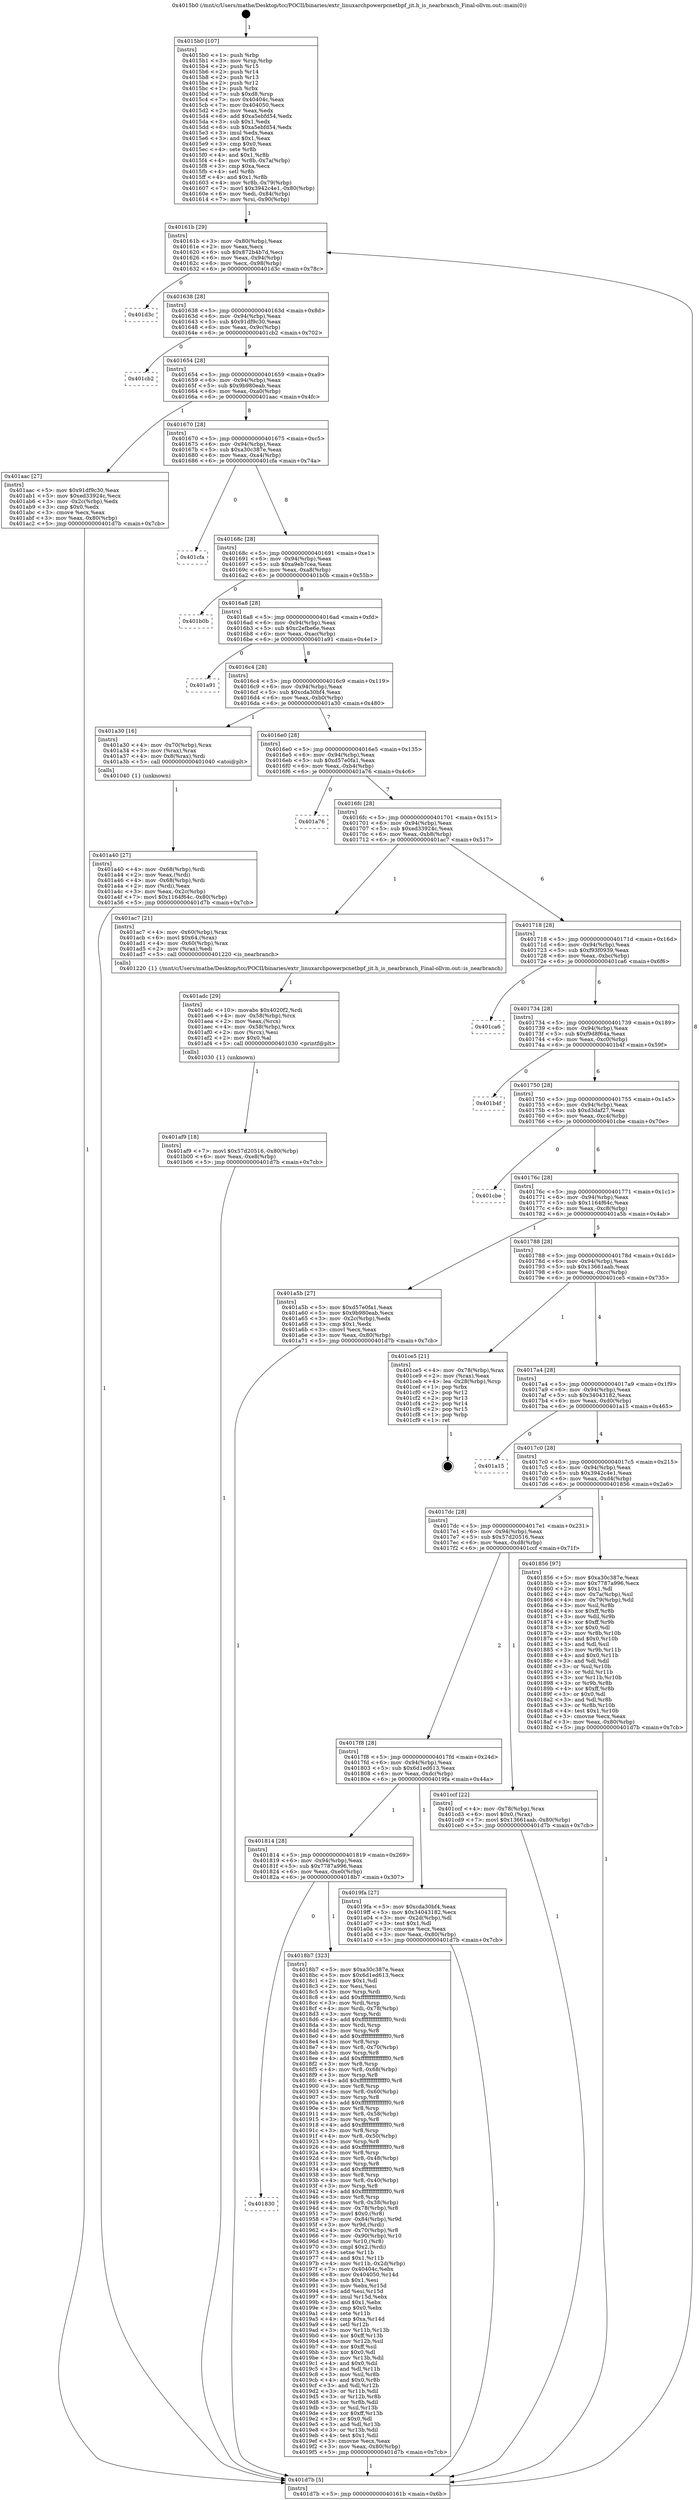 digraph "0x4015b0" {
  label = "0x4015b0 (/mnt/c/Users/mathe/Desktop/tcc/POCII/binaries/extr_linuxarchpowerpcnetbpf_jit.h_is_nearbranch_Final-ollvm.out::main(0))"
  labelloc = "t"
  node[shape=record]

  Entry [label="",width=0.3,height=0.3,shape=circle,fillcolor=black,style=filled]
  "0x40161b" [label="{
     0x40161b [29]\l
     | [instrs]\l
     &nbsp;&nbsp;0x40161b \<+3\>: mov -0x80(%rbp),%eax\l
     &nbsp;&nbsp;0x40161e \<+2\>: mov %eax,%ecx\l
     &nbsp;&nbsp;0x401620 \<+6\>: sub $0x872b4b7d,%ecx\l
     &nbsp;&nbsp;0x401626 \<+6\>: mov %eax,-0x94(%rbp)\l
     &nbsp;&nbsp;0x40162c \<+6\>: mov %ecx,-0x98(%rbp)\l
     &nbsp;&nbsp;0x401632 \<+6\>: je 0000000000401d3c \<main+0x78c\>\l
  }"]
  "0x401d3c" [label="{
     0x401d3c\l
  }", style=dashed]
  "0x401638" [label="{
     0x401638 [28]\l
     | [instrs]\l
     &nbsp;&nbsp;0x401638 \<+5\>: jmp 000000000040163d \<main+0x8d\>\l
     &nbsp;&nbsp;0x40163d \<+6\>: mov -0x94(%rbp),%eax\l
     &nbsp;&nbsp;0x401643 \<+5\>: sub $0x91df9c30,%eax\l
     &nbsp;&nbsp;0x401648 \<+6\>: mov %eax,-0x9c(%rbp)\l
     &nbsp;&nbsp;0x40164e \<+6\>: je 0000000000401cb2 \<main+0x702\>\l
  }"]
  Exit [label="",width=0.3,height=0.3,shape=circle,fillcolor=black,style=filled,peripheries=2]
  "0x401cb2" [label="{
     0x401cb2\l
  }", style=dashed]
  "0x401654" [label="{
     0x401654 [28]\l
     | [instrs]\l
     &nbsp;&nbsp;0x401654 \<+5\>: jmp 0000000000401659 \<main+0xa9\>\l
     &nbsp;&nbsp;0x401659 \<+6\>: mov -0x94(%rbp),%eax\l
     &nbsp;&nbsp;0x40165f \<+5\>: sub $0x9b980eab,%eax\l
     &nbsp;&nbsp;0x401664 \<+6\>: mov %eax,-0xa0(%rbp)\l
     &nbsp;&nbsp;0x40166a \<+6\>: je 0000000000401aac \<main+0x4fc\>\l
  }"]
  "0x401af9" [label="{
     0x401af9 [18]\l
     | [instrs]\l
     &nbsp;&nbsp;0x401af9 \<+7\>: movl $0x57d20516,-0x80(%rbp)\l
     &nbsp;&nbsp;0x401b00 \<+6\>: mov %eax,-0xe8(%rbp)\l
     &nbsp;&nbsp;0x401b06 \<+5\>: jmp 0000000000401d7b \<main+0x7cb\>\l
  }"]
  "0x401aac" [label="{
     0x401aac [27]\l
     | [instrs]\l
     &nbsp;&nbsp;0x401aac \<+5\>: mov $0x91df9c30,%eax\l
     &nbsp;&nbsp;0x401ab1 \<+5\>: mov $0xed33924c,%ecx\l
     &nbsp;&nbsp;0x401ab6 \<+3\>: mov -0x2c(%rbp),%edx\l
     &nbsp;&nbsp;0x401ab9 \<+3\>: cmp $0x0,%edx\l
     &nbsp;&nbsp;0x401abc \<+3\>: cmove %ecx,%eax\l
     &nbsp;&nbsp;0x401abf \<+3\>: mov %eax,-0x80(%rbp)\l
     &nbsp;&nbsp;0x401ac2 \<+5\>: jmp 0000000000401d7b \<main+0x7cb\>\l
  }"]
  "0x401670" [label="{
     0x401670 [28]\l
     | [instrs]\l
     &nbsp;&nbsp;0x401670 \<+5\>: jmp 0000000000401675 \<main+0xc5\>\l
     &nbsp;&nbsp;0x401675 \<+6\>: mov -0x94(%rbp),%eax\l
     &nbsp;&nbsp;0x40167b \<+5\>: sub $0xa30c387e,%eax\l
     &nbsp;&nbsp;0x401680 \<+6\>: mov %eax,-0xa4(%rbp)\l
     &nbsp;&nbsp;0x401686 \<+6\>: je 0000000000401cfa \<main+0x74a\>\l
  }"]
  "0x401adc" [label="{
     0x401adc [29]\l
     | [instrs]\l
     &nbsp;&nbsp;0x401adc \<+10\>: movabs $0x4020f2,%rdi\l
     &nbsp;&nbsp;0x401ae6 \<+4\>: mov -0x58(%rbp),%rcx\l
     &nbsp;&nbsp;0x401aea \<+2\>: mov %eax,(%rcx)\l
     &nbsp;&nbsp;0x401aec \<+4\>: mov -0x58(%rbp),%rcx\l
     &nbsp;&nbsp;0x401af0 \<+2\>: mov (%rcx),%esi\l
     &nbsp;&nbsp;0x401af2 \<+2\>: mov $0x0,%al\l
     &nbsp;&nbsp;0x401af4 \<+5\>: call 0000000000401030 \<printf@plt\>\l
     | [calls]\l
     &nbsp;&nbsp;0x401030 \{1\} (unknown)\l
  }"]
  "0x401cfa" [label="{
     0x401cfa\l
  }", style=dashed]
  "0x40168c" [label="{
     0x40168c [28]\l
     | [instrs]\l
     &nbsp;&nbsp;0x40168c \<+5\>: jmp 0000000000401691 \<main+0xe1\>\l
     &nbsp;&nbsp;0x401691 \<+6\>: mov -0x94(%rbp),%eax\l
     &nbsp;&nbsp;0x401697 \<+5\>: sub $0xa9eb7cea,%eax\l
     &nbsp;&nbsp;0x40169c \<+6\>: mov %eax,-0xa8(%rbp)\l
     &nbsp;&nbsp;0x4016a2 \<+6\>: je 0000000000401b0b \<main+0x55b\>\l
  }"]
  "0x401a40" [label="{
     0x401a40 [27]\l
     | [instrs]\l
     &nbsp;&nbsp;0x401a40 \<+4\>: mov -0x68(%rbp),%rdi\l
     &nbsp;&nbsp;0x401a44 \<+2\>: mov %eax,(%rdi)\l
     &nbsp;&nbsp;0x401a46 \<+4\>: mov -0x68(%rbp),%rdi\l
     &nbsp;&nbsp;0x401a4a \<+2\>: mov (%rdi),%eax\l
     &nbsp;&nbsp;0x401a4c \<+3\>: mov %eax,-0x2c(%rbp)\l
     &nbsp;&nbsp;0x401a4f \<+7\>: movl $0x1164f64c,-0x80(%rbp)\l
     &nbsp;&nbsp;0x401a56 \<+5\>: jmp 0000000000401d7b \<main+0x7cb\>\l
  }"]
  "0x401b0b" [label="{
     0x401b0b\l
  }", style=dashed]
  "0x4016a8" [label="{
     0x4016a8 [28]\l
     | [instrs]\l
     &nbsp;&nbsp;0x4016a8 \<+5\>: jmp 00000000004016ad \<main+0xfd\>\l
     &nbsp;&nbsp;0x4016ad \<+6\>: mov -0x94(%rbp),%eax\l
     &nbsp;&nbsp;0x4016b3 \<+5\>: sub $0xc2efbe6e,%eax\l
     &nbsp;&nbsp;0x4016b8 \<+6\>: mov %eax,-0xac(%rbp)\l
     &nbsp;&nbsp;0x4016be \<+6\>: je 0000000000401a91 \<main+0x4e1\>\l
  }"]
  "0x401830" [label="{
     0x401830\l
  }", style=dashed]
  "0x401a91" [label="{
     0x401a91\l
  }", style=dashed]
  "0x4016c4" [label="{
     0x4016c4 [28]\l
     | [instrs]\l
     &nbsp;&nbsp;0x4016c4 \<+5\>: jmp 00000000004016c9 \<main+0x119\>\l
     &nbsp;&nbsp;0x4016c9 \<+6\>: mov -0x94(%rbp),%eax\l
     &nbsp;&nbsp;0x4016cf \<+5\>: sub $0xcda30bf4,%eax\l
     &nbsp;&nbsp;0x4016d4 \<+6\>: mov %eax,-0xb0(%rbp)\l
     &nbsp;&nbsp;0x4016da \<+6\>: je 0000000000401a30 \<main+0x480\>\l
  }"]
  "0x4018b7" [label="{
     0x4018b7 [323]\l
     | [instrs]\l
     &nbsp;&nbsp;0x4018b7 \<+5\>: mov $0xa30c387e,%eax\l
     &nbsp;&nbsp;0x4018bc \<+5\>: mov $0x6d1ed613,%ecx\l
     &nbsp;&nbsp;0x4018c1 \<+2\>: mov $0x1,%dl\l
     &nbsp;&nbsp;0x4018c3 \<+2\>: xor %esi,%esi\l
     &nbsp;&nbsp;0x4018c5 \<+3\>: mov %rsp,%rdi\l
     &nbsp;&nbsp;0x4018c8 \<+4\>: add $0xfffffffffffffff0,%rdi\l
     &nbsp;&nbsp;0x4018cc \<+3\>: mov %rdi,%rsp\l
     &nbsp;&nbsp;0x4018cf \<+4\>: mov %rdi,-0x78(%rbp)\l
     &nbsp;&nbsp;0x4018d3 \<+3\>: mov %rsp,%rdi\l
     &nbsp;&nbsp;0x4018d6 \<+4\>: add $0xfffffffffffffff0,%rdi\l
     &nbsp;&nbsp;0x4018da \<+3\>: mov %rdi,%rsp\l
     &nbsp;&nbsp;0x4018dd \<+3\>: mov %rsp,%r8\l
     &nbsp;&nbsp;0x4018e0 \<+4\>: add $0xfffffffffffffff0,%r8\l
     &nbsp;&nbsp;0x4018e4 \<+3\>: mov %r8,%rsp\l
     &nbsp;&nbsp;0x4018e7 \<+4\>: mov %r8,-0x70(%rbp)\l
     &nbsp;&nbsp;0x4018eb \<+3\>: mov %rsp,%r8\l
     &nbsp;&nbsp;0x4018ee \<+4\>: add $0xfffffffffffffff0,%r8\l
     &nbsp;&nbsp;0x4018f2 \<+3\>: mov %r8,%rsp\l
     &nbsp;&nbsp;0x4018f5 \<+4\>: mov %r8,-0x68(%rbp)\l
     &nbsp;&nbsp;0x4018f9 \<+3\>: mov %rsp,%r8\l
     &nbsp;&nbsp;0x4018fc \<+4\>: add $0xfffffffffffffff0,%r8\l
     &nbsp;&nbsp;0x401900 \<+3\>: mov %r8,%rsp\l
     &nbsp;&nbsp;0x401903 \<+4\>: mov %r8,-0x60(%rbp)\l
     &nbsp;&nbsp;0x401907 \<+3\>: mov %rsp,%r8\l
     &nbsp;&nbsp;0x40190a \<+4\>: add $0xfffffffffffffff0,%r8\l
     &nbsp;&nbsp;0x40190e \<+3\>: mov %r8,%rsp\l
     &nbsp;&nbsp;0x401911 \<+4\>: mov %r8,-0x58(%rbp)\l
     &nbsp;&nbsp;0x401915 \<+3\>: mov %rsp,%r8\l
     &nbsp;&nbsp;0x401918 \<+4\>: add $0xfffffffffffffff0,%r8\l
     &nbsp;&nbsp;0x40191c \<+3\>: mov %r8,%rsp\l
     &nbsp;&nbsp;0x40191f \<+4\>: mov %r8,-0x50(%rbp)\l
     &nbsp;&nbsp;0x401923 \<+3\>: mov %rsp,%r8\l
     &nbsp;&nbsp;0x401926 \<+4\>: add $0xfffffffffffffff0,%r8\l
     &nbsp;&nbsp;0x40192a \<+3\>: mov %r8,%rsp\l
     &nbsp;&nbsp;0x40192d \<+4\>: mov %r8,-0x48(%rbp)\l
     &nbsp;&nbsp;0x401931 \<+3\>: mov %rsp,%r8\l
     &nbsp;&nbsp;0x401934 \<+4\>: add $0xfffffffffffffff0,%r8\l
     &nbsp;&nbsp;0x401938 \<+3\>: mov %r8,%rsp\l
     &nbsp;&nbsp;0x40193b \<+4\>: mov %r8,-0x40(%rbp)\l
     &nbsp;&nbsp;0x40193f \<+3\>: mov %rsp,%r8\l
     &nbsp;&nbsp;0x401942 \<+4\>: add $0xfffffffffffffff0,%r8\l
     &nbsp;&nbsp;0x401946 \<+3\>: mov %r8,%rsp\l
     &nbsp;&nbsp;0x401949 \<+4\>: mov %r8,-0x38(%rbp)\l
     &nbsp;&nbsp;0x40194d \<+4\>: mov -0x78(%rbp),%r8\l
     &nbsp;&nbsp;0x401951 \<+7\>: movl $0x0,(%r8)\l
     &nbsp;&nbsp;0x401958 \<+7\>: mov -0x84(%rbp),%r9d\l
     &nbsp;&nbsp;0x40195f \<+3\>: mov %r9d,(%rdi)\l
     &nbsp;&nbsp;0x401962 \<+4\>: mov -0x70(%rbp),%r8\l
     &nbsp;&nbsp;0x401966 \<+7\>: mov -0x90(%rbp),%r10\l
     &nbsp;&nbsp;0x40196d \<+3\>: mov %r10,(%r8)\l
     &nbsp;&nbsp;0x401970 \<+3\>: cmpl $0x2,(%rdi)\l
     &nbsp;&nbsp;0x401973 \<+4\>: setne %r11b\l
     &nbsp;&nbsp;0x401977 \<+4\>: and $0x1,%r11b\l
     &nbsp;&nbsp;0x40197b \<+4\>: mov %r11b,-0x2d(%rbp)\l
     &nbsp;&nbsp;0x40197f \<+7\>: mov 0x40404c,%ebx\l
     &nbsp;&nbsp;0x401986 \<+8\>: mov 0x404050,%r14d\l
     &nbsp;&nbsp;0x40198e \<+3\>: sub $0x1,%esi\l
     &nbsp;&nbsp;0x401991 \<+3\>: mov %ebx,%r15d\l
     &nbsp;&nbsp;0x401994 \<+3\>: add %esi,%r15d\l
     &nbsp;&nbsp;0x401997 \<+4\>: imul %r15d,%ebx\l
     &nbsp;&nbsp;0x40199b \<+3\>: and $0x1,%ebx\l
     &nbsp;&nbsp;0x40199e \<+3\>: cmp $0x0,%ebx\l
     &nbsp;&nbsp;0x4019a1 \<+4\>: sete %r11b\l
     &nbsp;&nbsp;0x4019a5 \<+4\>: cmp $0xa,%r14d\l
     &nbsp;&nbsp;0x4019a9 \<+4\>: setl %r12b\l
     &nbsp;&nbsp;0x4019ad \<+3\>: mov %r11b,%r13b\l
     &nbsp;&nbsp;0x4019b0 \<+4\>: xor $0xff,%r13b\l
     &nbsp;&nbsp;0x4019b4 \<+3\>: mov %r12b,%sil\l
     &nbsp;&nbsp;0x4019b7 \<+4\>: xor $0xff,%sil\l
     &nbsp;&nbsp;0x4019bb \<+3\>: xor $0x0,%dl\l
     &nbsp;&nbsp;0x4019be \<+3\>: mov %r13b,%dil\l
     &nbsp;&nbsp;0x4019c1 \<+4\>: and $0x0,%dil\l
     &nbsp;&nbsp;0x4019c5 \<+3\>: and %dl,%r11b\l
     &nbsp;&nbsp;0x4019c8 \<+3\>: mov %sil,%r8b\l
     &nbsp;&nbsp;0x4019cb \<+4\>: and $0x0,%r8b\l
     &nbsp;&nbsp;0x4019cf \<+3\>: and %dl,%r12b\l
     &nbsp;&nbsp;0x4019d2 \<+3\>: or %r11b,%dil\l
     &nbsp;&nbsp;0x4019d5 \<+3\>: or %r12b,%r8b\l
     &nbsp;&nbsp;0x4019d8 \<+3\>: xor %r8b,%dil\l
     &nbsp;&nbsp;0x4019db \<+3\>: or %sil,%r13b\l
     &nbsp;&nbsp;0x4019de \<+4\>: xor $0xff,%r13b\l
     &nbsp;&nbsp;0x4019e2 \<+3\>: or $0x0,%dl\l
     &nbsp;&nbsp;0x4019e5 \<+3\>: and %dl,%r13b\l
     &nbsp;&nbsp;0x4019e8 \<+3\>: or %r13b,%dil\l
     &nbsp;&nbsp;0x4019eb \<+4\>: test $0x1,%dil\l
     &nbsp;&nbsp;0x4019ef \<+3\>: cmovne %ecx,%eax\l
     &nbsp;&nbsp;0x4019f2 \<+3\>: mov %eax,-0x80(%rbp)\l
     &nbsp;&nbsp;0x4019f5 \<+5\>: jmp 0000000000401d7b \<main+0x7cb\>\l
  }"]
  "0x401a30" [label="{
     0x401a30 [16]\l
     | [instrs]\l
     &nbsp;&nbsp;0x401a30 \<+4\>: mov -0x70(%rbp),%rax\l
     &nbsp;&nbsp;0x401a34 \<+3\>: mov (%rax),%rax\l
     &nbsp;&nbsp;0x401a37 \<+4\>: mov 0x8(%rax),%rdi\l
     &nbsp;&nbsp;0x401a3b \<+5\>: call 0000000000401040 \<atoi@plt\>\l
     | [calls]\l
     &nbsp;&nbsp;0x401040 \{1\} (unknown)\l
  }"]
  "0x4016e0" [label="{
     0x4016e0 [28]\l
     | [instrs]\l
     &nbsp;&nbsp;0x4016e0 \<+5\>: jmp 00000000004016e5 \<main+0x135\>\l
     &nbsp;&nbsp;0x4016e5 \<+6\>: mov -0x94(%rbp),%eax\l
     &nbsp;&nbsp;0x4016eb \<+5\>: sub $0xd57e0fa1,%eax\l
     &nbsp;&nbsp;0x4016f0 \<+6\>: mov %eax,-0xb4(%rbp)\l
     &nbsp;&nbsp;0x4016f6 \<+6\>: je 0000000000401a76 \<main+0x4c6\>\l
  }"]
  "0x401814" [label="{
     0x401814 [28]\l
     | [instrs]\l
     &nbsp;&nbsp;0x401814 \<+5\>: jmp 0000000000401819 \<main+0x269\>\l
     &nbsp;&nbsp;0x401819 \<+6\>: mov -0x94(%rbp),%eax\l
     &nbsp;&nbsp;0x40181f \<+5\>: sub $0x7787a996,%eax\l
     &nbsp;&nbsp;0x401824 \<+6\>: mov %eax,-0xe0(%rbp)\l
     &nbsp;&nbsp;0x40182a \<+6\>: je 00000000004018b7 \<main+0x307\>\l
  }"]
  "0x401a76" [label="{
     0x401a76\l
  }", style=dashed]
  "0x4016fc" [label="{
     0x4016fc [28]\l
     | [instrs]\l
     &nbsp;&nbsp;0x4016fc \<+5\>: jmp 0000000000401701 \<main+0x151\>\l
     &nbsp;&nbsp;0x401701 \<+6\>: mov -0x94(%rbp),%eax\l
     &nbsp;&nbsp;0x401707 \<+5\>: sub $0xed33924c,%eax\l
     &nbsp;&nbsp;0x40170c \<+6\>: mov %eax,-0xb8(%rbp)\l
     &nbsp;&nbsp;0x401712 \<+6\>: je 0000000000401ac7 \<main+0x517\>\l
  }"]
  "0x4019fa" [label="{
     0x4019fa [27]\l
     | [instrs]\l
     &nbsp;&nbsp;0x4019fa \<+5\>: mov $0xcda30bf4,%eax\l
     &nbsp;&nbsp;0x4019ff \<+5\>: mov $0x34043182,%ecx\l
     &nbsp;&nbsp;0x401a04 \<+3\>: mov -0x2d(%rbp),%dl\l
     &nbsp;&nbsp;0x401a07 \<+3\>: test $0x1,%dl\l
     &nbsp;&nbsp;0x401a0a \<+3\>: cmovne %ecx,%eax\l
     &nbsp;&nbsp;0x401a0d \<+3\>: mov %eax,-0x80(%rbp)\l
     &nbsp;&nbsp;0x401a10 \<+5\>: jmp 0000000000401d7b \<main+0x7cb\>\l
  }"]
  "0x401ac7" [label="{
     0x401ac7 [21]\l
     | [instrs]\l
     &nbsp;&nbsp;0x401ac7 \<+4\>: mov -0x60(%rbp),%rax\l
     &nbsp;&nbsp;0x401acb \<+6\>: movl $0x64,(%rax)\l
     &nbsp;&nbsp;0x401ad1 \<+4\>: mov -0x60(%rbp),%rax\l
     &nbsp;&nbsp;0x401ad5 \<+2\>: mov (%rax),%edi\l
     &nbsp;&nbsp;0x401ad7 \<+5\>: call 0000000000401220 \<is_nearbranch\>\l
     | [calls]\l
     &nbsp;&nbsp;0x401220 \{1\} (/mnt/c/Users/mathe/Desktop/tcc/POCII/binaries/extr_linuxarchpowerpcnetbpf_jit.h_is_nearbranch_Final-ollvm.out::is_nearbranch)\l
  }"]
  "0x401718" [label="{
     0x401718 [28]\l
     | [instrs]\l
     &nbsp;&nbsp;0x401718 \<+5\>: jmp 000000000040171d \<main+0x16d\>\l
     &nbsp;&nbsp;0x40171d \<+6\>: mov -0x94(%rbp),%eax\l
     &nbsp;&nbsp;0x401723 \<+5\>: sub $0xf93f0939,%eax\l
     &nbsp;&nbsp;0x401728 \<+6\>: mov %eax,-0xbc(%rbp)\l
     &nbsp;&nbsp;0x40172e \<+6\>: je 0000000000401ca6 \<main+0x6f6\>\l
  }"]
  "0x4017f8" [label="{
     0x4017f8 [28]\l
     | [instrs]\l
     &nbsp;&nbsp;0x4017f8 \<+5\>: jmp 00000000004017fd \<main+0x24d\>\l
     &nbsp;&nbsp;0x4017fd \<+6\>: mov -0x94(%rbp),%eax\l
     &nbsp;&nbsp;0x401803 \<+5\>: sub $0x6d1ed613,%eax\l
     &nbsp;&nbsp;0x401808 \<+6\>: mov %eax,-0xdc(%rbp)\l
     &nbsp;&nbsp;0x40180e \<+6\>: je 00000000004019fa \<main+0x44a\>\l
  }"]
  "0x401ca6" [label="{
     0x401ca6\l
  }", style=dashed]
  "0x401734" [label="{
     0x401734 [28]\l
     | [instrs]\l
     &nbsp;&nbsp;0x401734 \<+5\>: jmp 0000000000401739 \<main+0x189\>\l
     &nbsp;&nbsp;0x401739 \<+6\>: mov -0x94(%rbp),%eax\l
     &nbsp;&nbsp;0x40173f \<+5\>: sub $0xf9d8f64a,%eax\l
     &nbsp;&nbsp;0x401744 \<+6\>: mov %eax,-0xc0(%rbp)\l
     &nbsp;&nbsp;0x40174a \<+6\>: je 0000000000401b4f \<main+0x59f\>\l
  }"]
  "0x401ccf" [label="{
     0x401ccf [22]\l
     | [instrs]\l
     &nbsp;&nbsp;0x401ccf \<+4\>: mov -0x78(%rbp),%rax\l
     &nbsp;&nbsp;0x401cd3 \<+6\>: movl $0x0,(%rax)\l
     &nbsp;&nbsp;0x401cd9 \<+7\>: movl $0x13661aab,-0x80(%rbp)\l
     &nbsp;&nbsp;0x401ce0 \<+5\>: jmp 0000000000401d7b \<main+0x7cb\>\l
  }"]
  "0x401b4f" [label="{
     0x401b4f\l
  }", style=dashed]
  "0x401750" [label="{
     0x401750 [28]\l
     | [instrs]\l
     &nbsp;&nbsp;0x401750 \<+5\>: jmp 0000000000401755 \<main+0x1a5\>\l
     &nbsp;&nbsp;0x401755 \<+6\>: mov -0x94(%rbp),%eax\l
     &nbsp;&nbsp;0x40175b \<+5\>: sub $0xd3daf27,%eax\l
     &nbsp;&nbsp;0x401760 \<+6\>: mov %eax,-0xc4(%rbp)\l
     &nbsp;&nbsp;0x401766 \<+6\>: je 0000000000401cbe \<main+0x70e\>\l
  }"]
  "0x4015b0" [label="{
     0x4015b0 [107]\l
     | [instrs]\l
     &nbsp;&nbsp;0x4015b0 \<+1\>: push %rbp\l
     &nbsp;&nbsp;0x4015b1 \<+3\>: mov %rsp,%rbp\l
     &nbsp;&nbsp;0x4015b4 \<+2\>: push %r15\l
     &nbsp;&nbsp;0x4015b6 \<+2\>: push %r14\l
     &nbsp;&nbsp;0x4015b8 \<+2\>: push %r13\l
     &nbsp;&nbsp;0x4015ba \<+2\>: push %r12\l
     &nbsp;&nbsp;0x4015bc \<+1\>: push %rbx\l
     &nbsp;&nbsp;0x4015bd \<+7\>: sub $0xd8,%rsp\l
     &nbsp;&nbsp;0x4015c4 \<+7\>: mov 0x40404c,%eax\l
     &nbsp;&nbsp;0x4015cb \<+7\>: mov 0x404050,%ecx\l
     &nbsp;&nbsp;0x4015d2 \<+2\>: mov %eax,%edx\l
     &nbsp;&nbsp;0x4015d4 \<+6\>: add $0xa5ebfd54,%edx\l
     &nbsp;&nbsp;0x4015da \<+3\>: sub $0x1,%edx\l
     &nbsp;&nbsp;0x4015dd \<+6\>: sub $0xa5ebfd54,%edx\l
     &nbsp;&nbsp;0x4015e3 \<+3\>: imul %edx,%eax\l
     &nbsp;&nbsp;0x4015e6 \<+3\>: and $0x1,%eax\l
     &nbsp;&nbsp;0x4015e9 \<+3\>: cmp $0x0,%eax\l
     &nbsp;&nbsp;0x4015ec \<+4\>: sete %r8b\l
     &nbsp;&nbsp;0x4015f0 \<+4\>: and $0x1,%r8b\l
     &nbsp;&nbsp;0x4015f4 \<+4\>: mov %r8b,-0x7a(%rbp)\l
     &nbsp;&nbsp;0x4015f8 \<+3\>: cmp $0xa,%ecx\l
     &nbsp;&nbsp;0x4015fb \<+4\>: setl %r8b\l
     &nbsp;&nbsp;0x4015ff \<+4\>: and $0x1,%r8b\l
     &nbsp;&nbsp;0x401603 \<+4\>: mov %r8b,-0x79(%rbp)\l
     &nbsp;&nbsp;0x401607 \<+7\>: movl $0x3942c4e1,-0x80(%rbp)\l
     &nbsp;&nbsp;0x40160e \<+6\>: mov %edi,-0x84(%rbp)\l
     &nbsp;&nbsp;0x401614 \<+7\>: mov %rsi,-0x90(%rbp)\l
  }"]
  "0x401cbe" [label="{
     0x401cbe\l
  }", style=dashed]
  "0x40176c" [label="{
     0x40176c [28]\l
     | [instrs]\l
     &nbsp;&nbsp;0x40176c \<+5\>: jmp 0000000000401771 \<main+0x1c1\>\l
     &nbsp;&nbsp;0x401771 \<+6\>: mov -0x94(%rbp),%eax\l
     &nbsp;&nbsp;0x401777 \<+5\>: sub $0x1164f64c,%eax\l
     &nbsp;&nbsp;0x40177c \<+6\>: mov %eax,-0xc8(%rbp)\l
     &nbsp;&nbsp;0x401782 \<+6\>: je 0000000000401a5b \<main+0x4ab\>\l
  }"]
  "0x401d7b" [label="{
     0x401d7b [5]\l
     | [instrs]\l
     &nbsp;&nbsp;0x401d7b \<+5\>: jmp 000000000040161b \<main+0x6b\>\l
  }"]
  "0x401a5b" [label="{
     0x401a5b [27]\l
     | [instrs]\l
     &nbsp;&nbsp;0x401a5b \<+5\>: mov $0xd57e0fa1,%eax\l
     &nbsp;&nbsp;0x401a60 \<+5\>: mov $0x9b980eab,%ecx\l
     &nbsp;&nbsp;0x401a65 \<+3\>: mov -0x2c(%rbp),%edx\l
     &nbsp;&nbsp;0x401a68 \<+3\>: cmp $0x1,%edx\l
     &nbsp;&nbsp;0x401a6b \<+3\>: cmovl %ecx,%eax\l
     &nbsp;&nbsp;0x401a6e \<+3\>: mov %eax,-0x80(%rbp)\l
     &nbsp;&nbsp;0x401a71 \<+5\>: jmp 0000000000401d7b \<main+0x7cb\>\l
  }"]
  "0x401788" [label="{
     0x401788 [28]\l
     | [instrs]\l
     &nbsp;&nbsp;0x401788 \<+5\>: jmp 000000000040178d \<main+0x1dd\>\l
     &nbsp;&nbsp;0x40178d \<+6\>: mov -0x94(%rbp),%eax\l
     &nbsp;&nbsp;0x401793 \<+5\>: sub $0x13661aab,%eax\l
     &nbsp;&nbsp;0x401798 \<+6\>: mov %eax,-0xcc(%rbp)\l
     &nbsp;&nbsp;0x40179e \<+6\>: je 0000000000401ce5 \<main+0x735\>\l
  }"]
  "0x4017dc" [label="{
     0x4017dc [28]\l
     | [instrs]\l
     &nbsp;&nbsp;0x4017dc \<+5\>: jmp 00000000004017e1 \<main+0x231\>\l
     &nbsp;&nbsp;0x4017e1 \<+6\>: mov -0x94(%rbp),%eax\l
     &nbsp;&nbsp;0x4017e7 \<+5\>: sub $0x57d20516,%eax\l
     &nbsp;&nbsp;0x4017ec \<+6\>: mov %eax,-0xd8(%rbp)\l
     &nbsp;&nbsp;0x4017f2 \<+6\>: je 0000000000401ccf \<main+0x71f\>\l
  }"]
  "0x401ce5" [label="{
     0x401ce5 [21]\l
     | [instrs]\l
     &nbsp;&nbsp;0x401ce5 \<+4\>: mov -0x78(%rbp),%rax\l
     &nbsp;&nbsp;0x401ce9 \<+2\>: mov (%rax),%eax\l
     &nbsp;&nbsp;0x401ceb \<+4\>: lea -0x28(%rbp),%rsp\l
     &nbsp;&nbsp;0x401cef \<+1\>: pop %rbx\l
     &nbsp;&nbsp;0x401cf0 \<+2\>: pop %r12\l
     &nbsp;&nbsp;0x401cf2 \<+2\>: pop %r13\l
     &nbsp;&nbsp;0x401cf4 \<+2\>: pop %r14\l
     &nbsp;&nbsp;0x401cf6 \<+2\>: pop %r15\l
     &nbsp;&nbsp;0x401cf8 \<+1\>: pop %rbp\l
     &nbsp;&nbsp;0x401cf9 \<+1\>: ret\l
  }"]
  "0x4017a4" [label="{
     0x4017a4 [28]\l
     | [instrs]\l
     &nbsp;&nbsp;0x4017a4 \<+5\>: jmp 00000000004017a9 \<main+0x1f9\>\l
     &nbsp;&nbsp;0x4017a9 \<+6\>: mov -0x94(%rbp),%eax\l
     &nbsp;&nbsp;0x4017af \<+5\>: sub $0x34043182,%eax\l
     &nbsp;&nbsp;0x4017b4 \<+6\>: mov %eax,-0xd0(%rbp)\l
     &nbsp;&nbsp;0x4017ba \<+6\>: je 0000000000401a15 \<main+0x465\>\l
  }"]
  "0x401856" [label="{
     0x401856 [97]\l
     | [instrs]\l
     &nbsp;&nbsp;0x401856 \<+5\>: mov $0xa30c387e,%eax\l
     &nbsp;&nbsp;0x40185b \<+5\>: mov $0x7787a996,%ecx\l
     &nbsp;&nbsp;0x401860 \<+2\>: mov $0x1,%dl\l
     &nbsp;&nbsp;0x401862 \<+4\>: mov -0x7a(%rbp),%sil\l
     &nbsp;&nbsp;0x401866 \<+4\>: mov -0x79(%rbp),%dil\l
     &nbsp;&nbsp;0x40186a \<+3\>: mov %sil,%r8b\l
     &nbsp;&nbsp;0x40186d \<+4\>: xor $0xff,%r8b\l
     &nbsp;&nbsp;0x401871 \<+3\>: mov %dil,%r9b\l
     &nbsp;&nbsp;0x401874 \<+4\>: xor $0xff,%r9b\l
     &nbsp;&nbsp;0x401878 \<+3\>: xor $0x0,%dl\l
     &nbsp;&nbsp;0x40187b \<+3\>: mov %r8b,%r10b\l
     &nbsp;&nbsp;0x40187e \<+4\>: and $0x0,%r10b\l
     &nbsp;&nbsp;0x401882 \<+3\>: and %dl,%sil\l
     &nbsp;&nbsp;0x401885 \<+3\>: mov %r9b,%r11b\l
     &nbsp;&nbsp;0x401888 \<+4\>: and $0x0,%r11b\l
     &nbsp;&nbsp;0x40188c \<+3\>: and %dl,%dil\l
     &nbsp;&nbsp;0x40188f \<+3\>: or %sil,%r10b\l
     &nbsp;&nbsp;0x401892 \<+3\>: or %dil,%r11b\l
     &nbsp;&nbsp;0x401895 \<+3\>: xor %r11b,%r10b\l
     &nbsp;&nbsp;0x401898 \<+3\>: or %r9b,%r8b\l
     &nbsp;&nbsp;0x40189b \<+4\>: xor $0xff,%r8b\l
     &nbsp;&nbsp;0x40189f \<+3\>: or $0x0,%dl\l
     &nbsp;&nbsp;0x4018a2 \<+3\>: and %dl,%r8b\l
     &nbsp;&nbsp;0x4018a5 \<+3\>: or %r8b,%r10b\l
     &nbsp;&nbsp;0x4018a8 \<+4\>: test $0x1,%r10b\l
     &nbsp;&nbsp;0x4018ac \<+3\>: cmovne %ecx,%eax\l
     &nbsp;&nbsp;0x4018af \<+3\>: mov %eax,-0x80(%rbp)\l
     &nbsp;&nbsp;0x4018b2 \<+5\>: jmp 0000000000401d7b \<main+0x7cb\>\l
  }"]
  "0x401a15" [label="{
     0x401a15\l
  }", style=dashed]
  "0x4017c0" [label="{
     0x4017c0 [28]\l
     | [instrs]\l
     &nbsp;&nbsp;0x4017c0 \<+5\>: jmp 00000000004017c5 \<main+0x215\>\l
     &nbsp;&nbsp;0x4017c5 \<+6\>: mov -0x94(%rbp),%eax\l
     &nbsp;&nbsp;0x4017cb \<+5\>: sub $0x3942c4e1,%eax\l
     &nbsp;&nbsp;0x4017d0 \<+6\>: mov %eax,-0xd4(%rbp)\l
     &nbsp;&nbsp;0x4017d6 \<+6\>: je 0000000000401856 \<main+0x2a6\>\l
  }"]
  Entry -> "0x4015b0" [label=" 1"]
  "0x40161b" -> "0x401d3c" [label=" 0"]
  "0x40161b" -> "0x401638" [label=" 9"]
  "0x401ce5" -> Exit [label=" 1"]
  "0x401638" -> "0x401cb2" [label=" 0"]
  "0x401638" -> "0x401654" [label=" 9"]
  "0x401ccf" -> "0x401d7b" [label=" 1"]
  "0x401654" -> "0x401aac" [label=" 1"]
  "0x401654" -> "0x401670" [label=" 8"]
  "0x401af9" -> "0x401d7b" [label=" 1"]
  "0x401670" -> "0x401cfa" [label=" 0"]
  "0x401670" -> "0x40168c" [label=" 8"]
  "0x401adc" -> "0x401af9" [label=" 1"]
  "0x40168c" -> "0x401b0b" [label=" 0"]
  "0x40168c" -> "0x4016a8" [label=" 8"]
  "0x401ac7" -> "0x401adc" [label=" 1"]
  "0x4016a8" -> "0x401a91" [label=" 0"]
  "0x4016a8" -> "0x4016c4" [label=" 8"]
  "0x401a5b" -> "0x401d7b" [label=" 1"]
  "0x4016c4" -> "0x401a30" [label=" 1"]
  "0x4016c4" -> "0x4016e0" [label=" 7"]
  "0x401a40" -> "0x401d7b" [label=" 1"]
  "0x4016e0" -> "0x401a76" [label=" 0"]
  "0x4016e0" -> "0x4016fc" [label=" 7"]
  "0x4019fa" -> "0x401d7b" [label=" 1"]
  "0x4016fc" -> "0x401ac7" [label=" 1"]
  "0x4016fc" -> "0x401718" [label=" 6"]
  "0x4018b7" -> "0x401d7b" [label=" 1"]
  "0x401718" -> "0x401ca6" [label=" 0"]
  "0x401718" -> "0x401734" [label=" 6"]
  "0x401814" -> "0x401830" [label=" 0"]
  "0x401734" -> "0x401b4f" [label=" 0"]
  "0x401734" -> "0x401750" [label=" 6"]
  "0x401814" -> "0x4018b7" [label=" 1"]
  "0x401750" -> "0x401cbe" [label=" 0"]
  "0x401750" -> "0x40176c" [label=" 6"]
  "0x4017f8" -> "0x401814" [label=" 1"]
  "0x40176c" -> "0x401a5b" [label=" 1"]
  "0x40176c" -> "0x401788" [label=" 5"]
  "0x4017f8" -> "0x4019fa" [label=" 1"]
  "0x401788" -> "0x401ce5" [label=" 1"]
  "0x401788" -> "0x4017a4" [label=" 4"]
  "0x401aac" -> "0x401d7b" [label=" 1"]
  "0x4017a4" -> "0x401a15" [label=" 0"]
  "0x4017a4" -> "0x4017c0" [label=" 4"]
  "0x4017dc" -> "0x4017f8" [label=" 2"]
  "0x4017c0" -> "0x401856" [label=" 1"]
  "0x4017c0" -> "0x4017dc" [label=" 3"]
  "0x401856" -> "0x401d7b" [label=" 1"]
  "0x4015b0" -> "0x40161b" [label=" 1"]
  "0x401d7b" -> "0x40161b" [label=" 8"]
  "0x401a30" -> "0x401a40" [label=" 1"]
  "0x4017dc" -> "0x401ccf" [label=" 1"]
}
